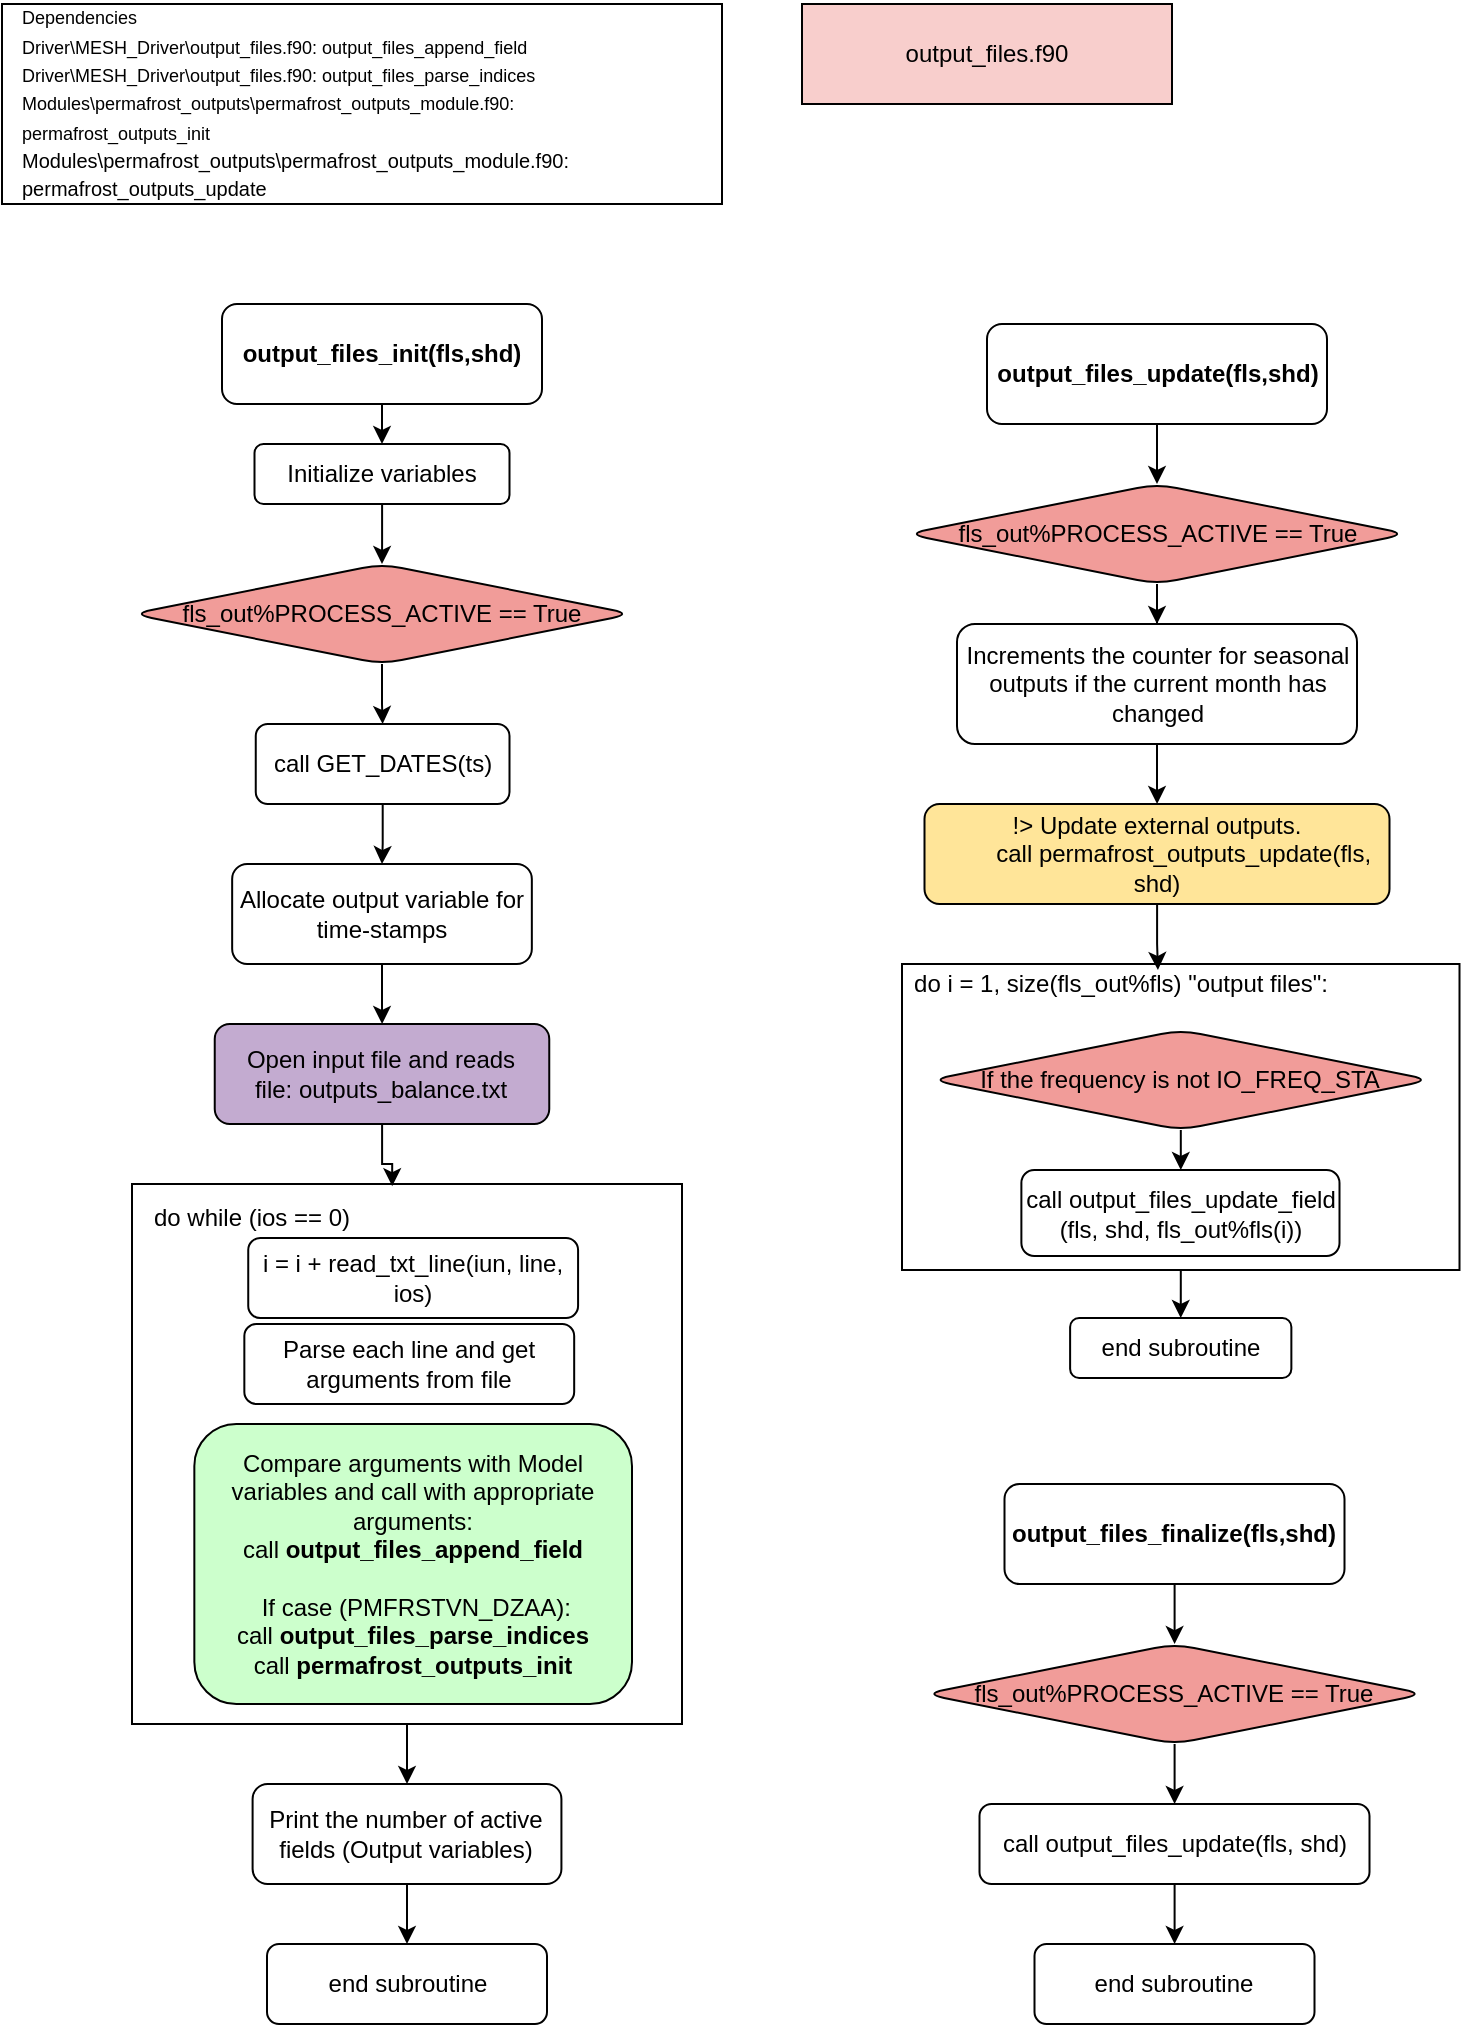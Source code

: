 <mxfile version="24.8.3">
  <diagram id="Dpt_Ek3JITvLgho4wC-q" name="Page-1">
    <mxGraphModel dx="1666" dy="749" grid="1" gridSize="10" guides="1" tooltips="1" connect="1" arrows="1" fold="1" page="1" pageScale="1" pageWidth="850" pageHeight="1100" math="0" shadow="0">
      <root>
        <mxCell id="0" />
        <mxCell id="1" parent="0" />
        <mxCell id="TAI5K7pfTAFH4h0fYnE8-5" value="output_files.f90" style="rounded=0;whiteSpace=wrap;html=1;fillColor=#F8CECC;" parent="1" vertex="1">
          <mxGeometry x="410" y="10" width="185" height="50" as="geometry" />
        </mxCell>
        <mxCell id="TAI5K7pfTAFH4h0fYnE8-6" value="" style="group" parent="1" vertex="1" connectable="0">
          <mxGeometry x="10" y="10" width="360" height="100" as="geometry" />
        </mxCell>
        <mxCell id="TAI5K7pfTAFH4h0fYnE8-7" value="" style="rounded=0;whiteSpace=wrap;html=1;" parent="TAI5K7pfTAFH4h0fYnE8-6" vertex="1">
          <mxGeometry width="360" height="100" as="geometry" />
        </mxCell>
        <mxCell id="TAI5K7pfTAFH4h0fYnE8-8" value="&lt;font style=&quot;font-size: 9px;&quot;&gt;Dependencies&lt;/font&gt;&lt;div&gt;&lt;div&gt;&lt;font style=&quot;font-size: 9px;&quot;&gt;Driver\MESH_Driver\output_files.f90: output_files_append_field&lt;/font&gt;&lt;/div&gt;&lt;div&gt;&lt;font style=&quot;font-size: 9px;&quot;&gt;Driver\MESH_Driver\output_files.f90: output_files_parse_indices&lt;/font&gt;&lt;/div&gt;&lt;div&gt;&lt;font style=&quot;font-size: 9px;&quot;&gt;Modules\permafrost_outputs\permafrost_outputs_module.f90: permafrost_outputs_init&lt;/font&gt;&lt;/div&gt;&lt;/div&gt;&lt;div&gt;&lt;font style=&quot;&quot;&gt;&lt;font size=&quot;1&quot;&gt;Modules\permafrost_outputs\permafrost_outputs_module.f90: permafrost_outputs_update&lt;/font&gt;&lt;/font&gt;&lt;/div&gt;" style="text;html=1;align=left;verticalAlign=middle;whiteSpace=wrap;rounded=0;" parent="TAI5K7pfTAFH4h0fYnE8-6" vertex="1">
          <mxGeometry x="8.307" width="342.693" height="97.297" as="geometry" />
        </mxCell>
        <mxCell id="TAI5K7pfTAFH4h0fYnE8-9" value="" style="edgeStyle=orthogonalEdgeStyle;rounded=0;orthogonalLoop=1;jettySize=auto;html=1;" parent="1" source="TAI5K7pfTAFH4h0fYnE8-10" target="TAI5K7pfTAFH4h0fYnE8-12" edge="1">
          <mxGeometry relative="1" as="geometry" />
        </mxCell>
        <mxCell id="TAI5K7pfTAFH4h0fYnE8-10" value="&lt;b&gt;output_files_init(fls,shd)&lt;/b&gt;" style="rounded=1;whiteSpace=wrap;html=1;" parent="1" vertex="1">
          <mxGeometry x="120" y="160" width="160" height="50" as="geometry" />
        </mxCell>
        <mxCell id="TAI5K7pfTAFH4h0fYnE8-19" style="edgeStyle=orthogonalEdgeStyle;rounded=0;orthogonalLoop=1;jettySize=auto;html=1;" parent="1" source="TAI5K7pfTAFH4h0fYnE8-12" target="TAI5K7pfTAFH4h0fYnE8-18" edge="1">
          <mxGeometry relative="1" as="geometry" />
        </mxCell>
        <mxCell id="TAI5K7pfTAFH4h0fYnE8-12" value="&lt;div&gt;Initialize variables&lt;/div&gt;" style="whiteSpace=wrap;html=1;rounded=1;" parent="1" vertex="1">
          <mxGeometry x="136.25" y="230" width="127.5" height="30" as="geometry" />
        </mxCell>
        <mxCell id="TAI5K7pfTAFH4h0fYnE8-17" value="end subroutine" style="whiteSpace=wrap;html=1;rounded=1;" parent="1" vertex="1">
          <mxGeometry x="142.5" y="980" width="140" height="40" as="geometry" />
        </mxCell>
        <mxCell id="TAI5K7pfTAFH4h0fYnE8-21" style="edgeStyle=orthogonalEdgeStyle;rounded=0;orthogonalLoop=1;jettySize=auto;html=1;entryX=0.5;entryY=0;entryDx=0;entryDy=0;" parent="1" source="TAI5K7pfTAFH4h0fYnE8-18" target="TAI5K7pfTAFH4h0fYnE8-20" edge="1">
          <mxGeometry relative="1" as="geometry" />
        </mxCell>
        <mxCell id="TAI5K7pfTAFH4h0fYnE8-18" value="&lt;div&gt;fls_out%PROCESS_ACTIVE == True&lt;/div&gt;" style="rhombus;whiteSpace=wrap;html=1;rounded=1;fillColor=#F19C99;" parent="1" vertex="1">
          <mxGeometry x="75" y="290" width="250" height="50" as="geometry" />
        </mxCell>
        <mxCell id="TAI5K7pfTAFH4h0fYnE8-23" value="" style="edgeStyle=orthogonalEdgeStyle;rounded=0;orthogonalLoop=1;jettySize=auto;html=1;" parent="1" source="TAI5K7pfTAFH4h0fYnE8-20" target="TAI5K7pfTAFH4h0fYnE8-22" edge="1">
          <mxGeometry relative="1" as="geometry" />
        </mxCell>
        <mxCell id="TAI5K7pfTAFH4h0fYnE8-20" value="&lt;div&gt;call GET_DATES(ts)&lt;/div&gt;" style="whiteSpace=wrap;html=1;rounded=1;" parent="1" vertex="1">
          <mxGeometry x="136.88" y="370" width="126.87" height="40" as="geometry" />
        </mxCell>
        <mxCell id="TAI5K7pfTAFH4h0fYnE8-25" value="" style="edgeStyle=orthogonalEdgeStyle;rounded=0;orthogonalLoop=1;jettySize=auto;html=1;" parent="1" source="TAI5K7pfTAFH4h0fYnE8-22" target="TAI5K7pfTAFH4h0fYnE8-24" edge="1">
          <mxGeometry relative="1" as="geometry" />
        </mxCell>
        <mxCell id="TAI5K7pfTAFH4h0fYnE8-22" value="Allocate output variable for time-stamps" style="whiteSpace=wrap;html=1;rounded=1;" parent="1" vertex="1">
          <mxGeometry x="125.08" y="440" width="149.84" height="50" as="geometry" />
        </mxCell>
        <mxCell id="TAI5K7pfTAFH4h0fYnE8-24" value="Open input file and reads file:&amp;nbsp;outputs_balance.txt" style="whiteSpace=wrap;html=1;rounded=1;fillColor=#C3ABD0;" parent="1" vertex="1">
          <mxGeometry x="116.37" y="520" width="167.26" height="50" as="geometry" />
        </mxCell>
        <mxCell id="TAI5K7pfTAFH4h0fYnE8-33" style="edgeStyle=orthogonalEdgeStyle;rounded=0;orthogonalLoop=1;jettySize=auto;html=1;entryX=0.5;entryY=0;entryDx=0;entryDy=0;" parent="1" source="TAI5K7pfTAFH4h0fYnE8-27" target="TAI5K7pfTAFH4h0fYnE8-32" edge="1">
          <mxGeometry relative="1" as="geometry" />
        </mxCell>
        <mxCell id="TAI5K7pfTAFH4h0fYnE8-27" value="" style="rounded=0;whiteSpace=wrap;html=1;" parent="1" vertex="1">
          <mxGeometry x="75" y="600" width="275" height="270" as="geometry" />
        </mxCell>
        <mxCell id="TAI5K7pfTAFH4h0fYnE8-26" value="Parse each line and get arguments from file" style="whiteSpace=wrap;html=1;rounded=1;" parent="1" vertex="1">
          <mxGeometry x="131.17" y="670" width="164.92" height="40" as="geometry" />
        </mxCell>
        <mxCell id="TAI5K7pfTAFH4h0fYnE8-28" value="Compare arguments with Model variables and call with appropriate arguments:&lt;br&gt;call &lt;b&gt;output_files_append_field&lt;/b&gt;&lt;div&gt;&lt;b&gt;&lt;br&gt;&lt;/b&gt;&lt;/div&gt;&lt;div&gt;&amp;nbsp;If&amp;nbsp;&lt;span style=&quot;background-color: initial;&quot;&gt;case (PMFRSTVN_DZAA):&lt;/span&gt;&lt;/div&gt;&lt;div&gt;&lt;span style=&quot;background-color: initial;&quot;&gt;call &lt;b&gt;output_files_parse_indices&lt;/b&gt;&lt;br&gt;&lt;/span&gt;&lt;/div&gt;&lt;div&gt;&lt;span style=&quot;background-color: initial;&quot;&gt;call &lt;b&gt;permafrost_outputs_init&lt;/b&gt;&lt;br&gt;&lt;/span&gt;&lt;/div&gt;" style="whiteSpace=wrap;html=1;rounded=1;fillColor=#CCFFCC;" parent="1" vertex="1">
          <mxGeometry x="106.17" y="720" width="218.83" height="140" as="geometry" />
        </mxCell>
        <mxCell id="TAI5K7pfTAFH4h0fYnE8-29" style="edgeStyle=orthogonalEdgeStyle;rounded=0;orthogonalLoop=1;jettySize=auto;html=1;entryX=0.473;entryY=0.004;entryDx=0;entryDy=0;entryPerimeter=0;" parent="1" source="TAI5K7pfTAFH4h0fYnE8-24" target="TAI5K7pfTAFH4h0fYnE8-27" edge="1">
          <mxGeometry relative="1" as="geometry" />
        </mxCell>
        <mxCell id="TAI5K7pfTAFH4h0fYnE8-30" value="do while (ios == 0)" style="text;html=1;align=center;verticalAlign=middle;whiteSpace=wrap;rounded=0;" parent="1" vertex="1">
          <mxGeometry x="70" y="607" width="130" height="20" as="geometry" />
        </mxCell>
        <mxCell id="TAI5K7pfTAFH4h0fYnE8-31" value="i = i + read_txt_line(iun, line, ios)" style="whiteSpace=wrap;html=1;rounded=1;" parent="1" vertex="1">
          <mxGeometry x="133.12" y="627" width="164.92" height="40" as="geometry" />
        </mxCell>
        <mxCell id="TAI5K7pfTAFH4h0fYnE8-34" style="edgeStyle=orthogonalEdgeStyle;rounded=0;orthogonalLoop=1;jettySize=auto;html=1;entryX=0.5;entryY=0;entryDx=0;entryDy=0;" parent="1" source="TAI5K7pfTAFH4h0fYnE8-32" target="TAI5K7pfTAFH4h0fYnE8-17" edge="1">
          <mxGeometry relative="1" as="geometry" />
        </mxCell>
        <mxCell id="TAI5K7pfTAFH4h0fYnE8-32" value="Print the number of active fields (Output variables)" style="whiteSpace=wrap;html=1;rounded=1;" parent="1" vertex="1">
          <mxGeometry x="135.3" y="900" width="154.41" height="50" as="geometry" />
        </mxCell>
        <mxCell id="1GwxMVajnrsE9ooIjJzL-2" style="edgeStyle=orthogonalEdgeStyle;rounded=0;orthogonalLoop=1;jettySize=auto;html=1;" parent="1" source="N9IAl-Eg-rfFphE0jmZH-1" target="1GwxMVajnrsE9ooIjJzL-1" edge="1">
          <mxGeometry relative="1" as="geometry" />
        </mxCell>
        <mxCell id="N9IAl-Eg-rfFphE0jmZH-1" value="&lt;b&gt;output_files_finalize(fls,shd)&lt;/b&gt;" style="rounded=1;whiteSpace=wrap;html=1;" parent="1" vertex="1">
          <mxGeometry x="511.25" y="750" width="170" height="50" as="geometry" />
        </mxCell>
        <mxCell id="1GwxMVajnrsE9ooIjJzL-4" value="" style="edgeStyle=orthogonalEdgeStyle;rounded=0;orthogonalLoop=1;jettySize=auto;html=1;" parent="1" source="1GwxMVajnrsE9ooIjJzL-1" target="1GwxMVajnrsE9ooIjJzL-3" edge="1">
          <mxGeometry relative="1" as="geometry" />
        </mxCell>
        <mxCell id="1GwxMVajnrsE9ooIjJzL-1" value="&lt;div&gt;fls_out%PROCESS_ACTIVE == True&lt;/div&gt;" style="rhombus;whiteSpace=wrap;html=1;rounded=1;fillColor=#F19C99;" parent="1" vertex="1">
          <mxGeometry x="471.25" y="830" width="250" height="50" as="geometry" />
        </mxCell>
        <mxCell id="1GwxMVajnrsE9ooIjJzL-6" style="edgeStyle=orthogonalEdgeStyle;rounded=0;orthogonalLoop=1;jettySize=auto;html=1;" parent="1" source="1GwxMVajnrsE9ooIjJzL-3" target="1GwxMVajnrsE9ooIjJzL-5" edge="1">
          <mxGeometry relative="1" as="geometry" />
        </mxCell>
        <mxCell id="1GwxMVajnrsE9ooIjJzL-3" value="call output_files_update(fls, shd)" style="whiteSpace=wrap;html=1;fillColor=#FFFFFF;rounded=1;" parent="1" vertex="1">
          <mxGeometry x="498.75" y="910" width="195" height="40" as="geometry" />
        </mxCell>
        <mxCell id="1GwxMVajnrsE9ooIjJzL-5" value="end subroutine" style="whiteSpace=wrap;html=1;rounded=1;" parent="1" vertex="1">
          <mxGeometry x="526.25" y="980" width="140" height="40" as="geometry" />
        </mxCell>
        <mxCell id="K6mqDtR1VJM8_i01Ech8-1" style="edgeStyle=orthogonalEdgeStyle;rounded=0;orthogonalLoop=1;jettySize=auto;html=1;" parent="1" source="K6mqDtR1VJM8_i01Ech8-2" target="K6mqDtR1VJM8_i01Ech8-4" edge="1">
          <mxGeometry relative="1" as="geometry" />
        </mxCell>
        <mxCell id="K6mqDtR1VJM8_i01Ech8-2" value="&lt;b&gt;output_files_update(fls,shd)&lt;/b&gt;" style="rounded=1;whiteSpace=wrap;html=1;" parent="1" vertex="1">
          <mxGeometry x="502.5" y="170" width="170" height="50" as="geometry" />
        </mxCell>
        <mxCell id="K6mqDtR1VJM8_i01Ech8-3" value="" style="edgeStyle=orthogonalEdgeStyle;rounded=0;orthogonalLoop=1;jettySize=auto;html=1;" parent="1" source="K6mqDtR1VJM8_i01Ech8-4" target="K6mqDtR1VJM8_i01Ech8-6" edge="1">
          <mxGeometry relative="1" as="geometry" />
        </mxCell>
        <mxCell id="K6mqDtR1VJM8_i01Ech8-4" value="&lt;div&gt;fls_out%PROCESS_ACTIVE == True&lt;/div&gt;" style="rhombus;whiteSpace=wrap;html=1;rounded=1;fillColor=#F19C99;" parent="1" vertex="1">
          <mxGeometry x="462.5" y="250" width="250" height="50" as="geometry" />
        </mxCell>
        <mxCell id="K6mqDtR1VJM8_i01Ech8-10" value="" style="edgeStyle=orthogonalEdgeStyle;rounded=0;orthogonalLoop=1;jettySize=auto;html=1;" parent="1" source="K6mqDtR1VJM8_i01Ech8-6" target="K6mqDtR1VJM8_i01Ech8-9" edge="1">
          <mxGeometry relative="1" as="geometry" />
        </mxCell>
        <mxCell id="K6mqDtR1VJM8_i01Ech8-6" value="Increments the counter for seasonal outputs if the current month has changed" style="whiteSpace=wrap;html=1;fillColor=#FFFFFF;rounded=1;" parent="1" vertex="1">
          <mxGeometry x="487.5" y="320" width="200" height="60" as="geometry" />
        </mxCell>
        <mxCell id="K6mqDtR1VJM8_i01Ech8-7" value="end subroutine" style="whiteSpace=wrap;html=1;rounded=1;" parent="1" vertex="1">
          <mxGeometry x="544.06" y="667" width="110.62" height="30" as="geometry" />
        </mxCell>
        <mxCell id="K6mqDtR1VJM8_i01Ech8-9" value="&lt;div&gt;!&amp;gt; Update external outputs.&lt;/div&gt;&lt;div&gt;&amp;nbsp; &amp;nbsp; &amp;nbsp; &amp;nbsp; call permafrost_outputs_update(fls, shd)&lt;/div&gt;" style="whiteSpace=wrap;html=1;fillColor=#FFE599;rounded=1;" parent="1" vertex="1">
          <mxGeometry x="471.25" y="410" width="232.5" height="50" as="geometry" />
        </mxCell>
        <mxCell id="K6mqDtR1VJM8_i01Ech8-18" value="" style="group" parent="1" vertex="1" connectable="0">
          <mxGeometry x="460" y="490" width="278.75" height="153" as="geometry" />
        </mxCell>
        <mxCell id="K6mqDtR1VJM8_i01Ech8-13" value="" style="rounded=0;whiteSpace=wrap;html=1;" parent="K6mqDtR1VJM8_i01Ech8-18" vertex="1">
          <mxGeometry width="278.75" height="153" as="geometry" />
        </mxCell>
        <mxCell id="K6mqDtR1VJM8_i01Ech8-14" value="do i = 1, size(fls_out%fls) &quot;output files&quot;:" style="text;html=1;align=center;verticalAlign=middle;whiteSpace=wrap;rounded=0;" parent="K6mqDtR1VJM8_i01Ech8-18" vertex="1">
          <mxGeometry width="218.75" height="20" as="geometry" />
        </mxCell>
        <mxCell id="K6mqDtR1VJM8_i01Ech8-17" value="" style="edgeStyle=orthogonalEdgeStyle;rounded=0;orthogonalLoop=1;jettySize=auto;html=1;" parent="K6mqDtR1VJM8_i01Ech8-18" source="K6mqDtR1VJM8_i01Ech8-15" target="K6mqDtR1VJM8_i01Ech8-16" edge="1">
          <mxGeometry relative="1" as="geometry" />
        </mxCell>
        <mxCell id="K6mqDtR1VJM8_i01Ech8-15" value="&lt;div&gt;If the frequency is not IO_FREQ_STA&lt;/div&gt;" style="rhombus;whiteSpace=wrap;html=1;rounded=1;fillColor=#F19C99;" parent="K6mqDtR1VJM8_i01Ech8-18" vertex="1">
          <mxGeometry x="14.38" y="33" width="250" height="50" as="geometry" />
        </mxCell>
        <mxCell id="K6mqDtR1VJM8_i01Ech8-16" value="call output_files_update_field&lt;div&gt;(fls, shd, fls_out%fls(i))&lt;/div&gt;" style="whiteSpace=wrap;html=1;fillColor=#FFFFFF;rounded=1;" parent="K6mqDtR1VJM8_i01Ech8-18" vertex="1">
          <mxGeometry x="59.69" y="103" width="159.06" height="43" as="geometry" />
        </mxCell>
        <mxCell id="K6mqDtR1VJM8_i01Ech8-19" style="edgeStyle=orthogonalEdgeStyle;rounded=0;orthogonalLoop=1;jettySize=auto;html=1;entryX=0.585;entryY=0.15;entryDx=0;entryDy=0;entryPerimeter=0;" parent="1" source="K6mqDtR1VJM8_i01Ech8-9" target="K6mqDtR1VJM8_i01Ech8-14" edge="1">
          <mxGeometry relative="1" as="geometry" />
        </mxCell>
        <mxCell id="K6mqDtR1VJM8_i01Ech8-21" style="edgeStyle=orthogonalEdgeStyle;rounded=0;orthogonalLoop=1;jettySize=auto;html=1;entryX=0.5;entryY=0;entryDx=0;entryDy=0;" parent="1" source="K6mqDtR1VJM8_i01Ech8-13" target="K6mqDtR1VJM8_i01Ech8-7" edge="1">
          <mxGeometry relative="1" as="geometry" />
        </mxCell>
      </root>
    </mxGraphModel>
  </diagram>
</mxfile>
